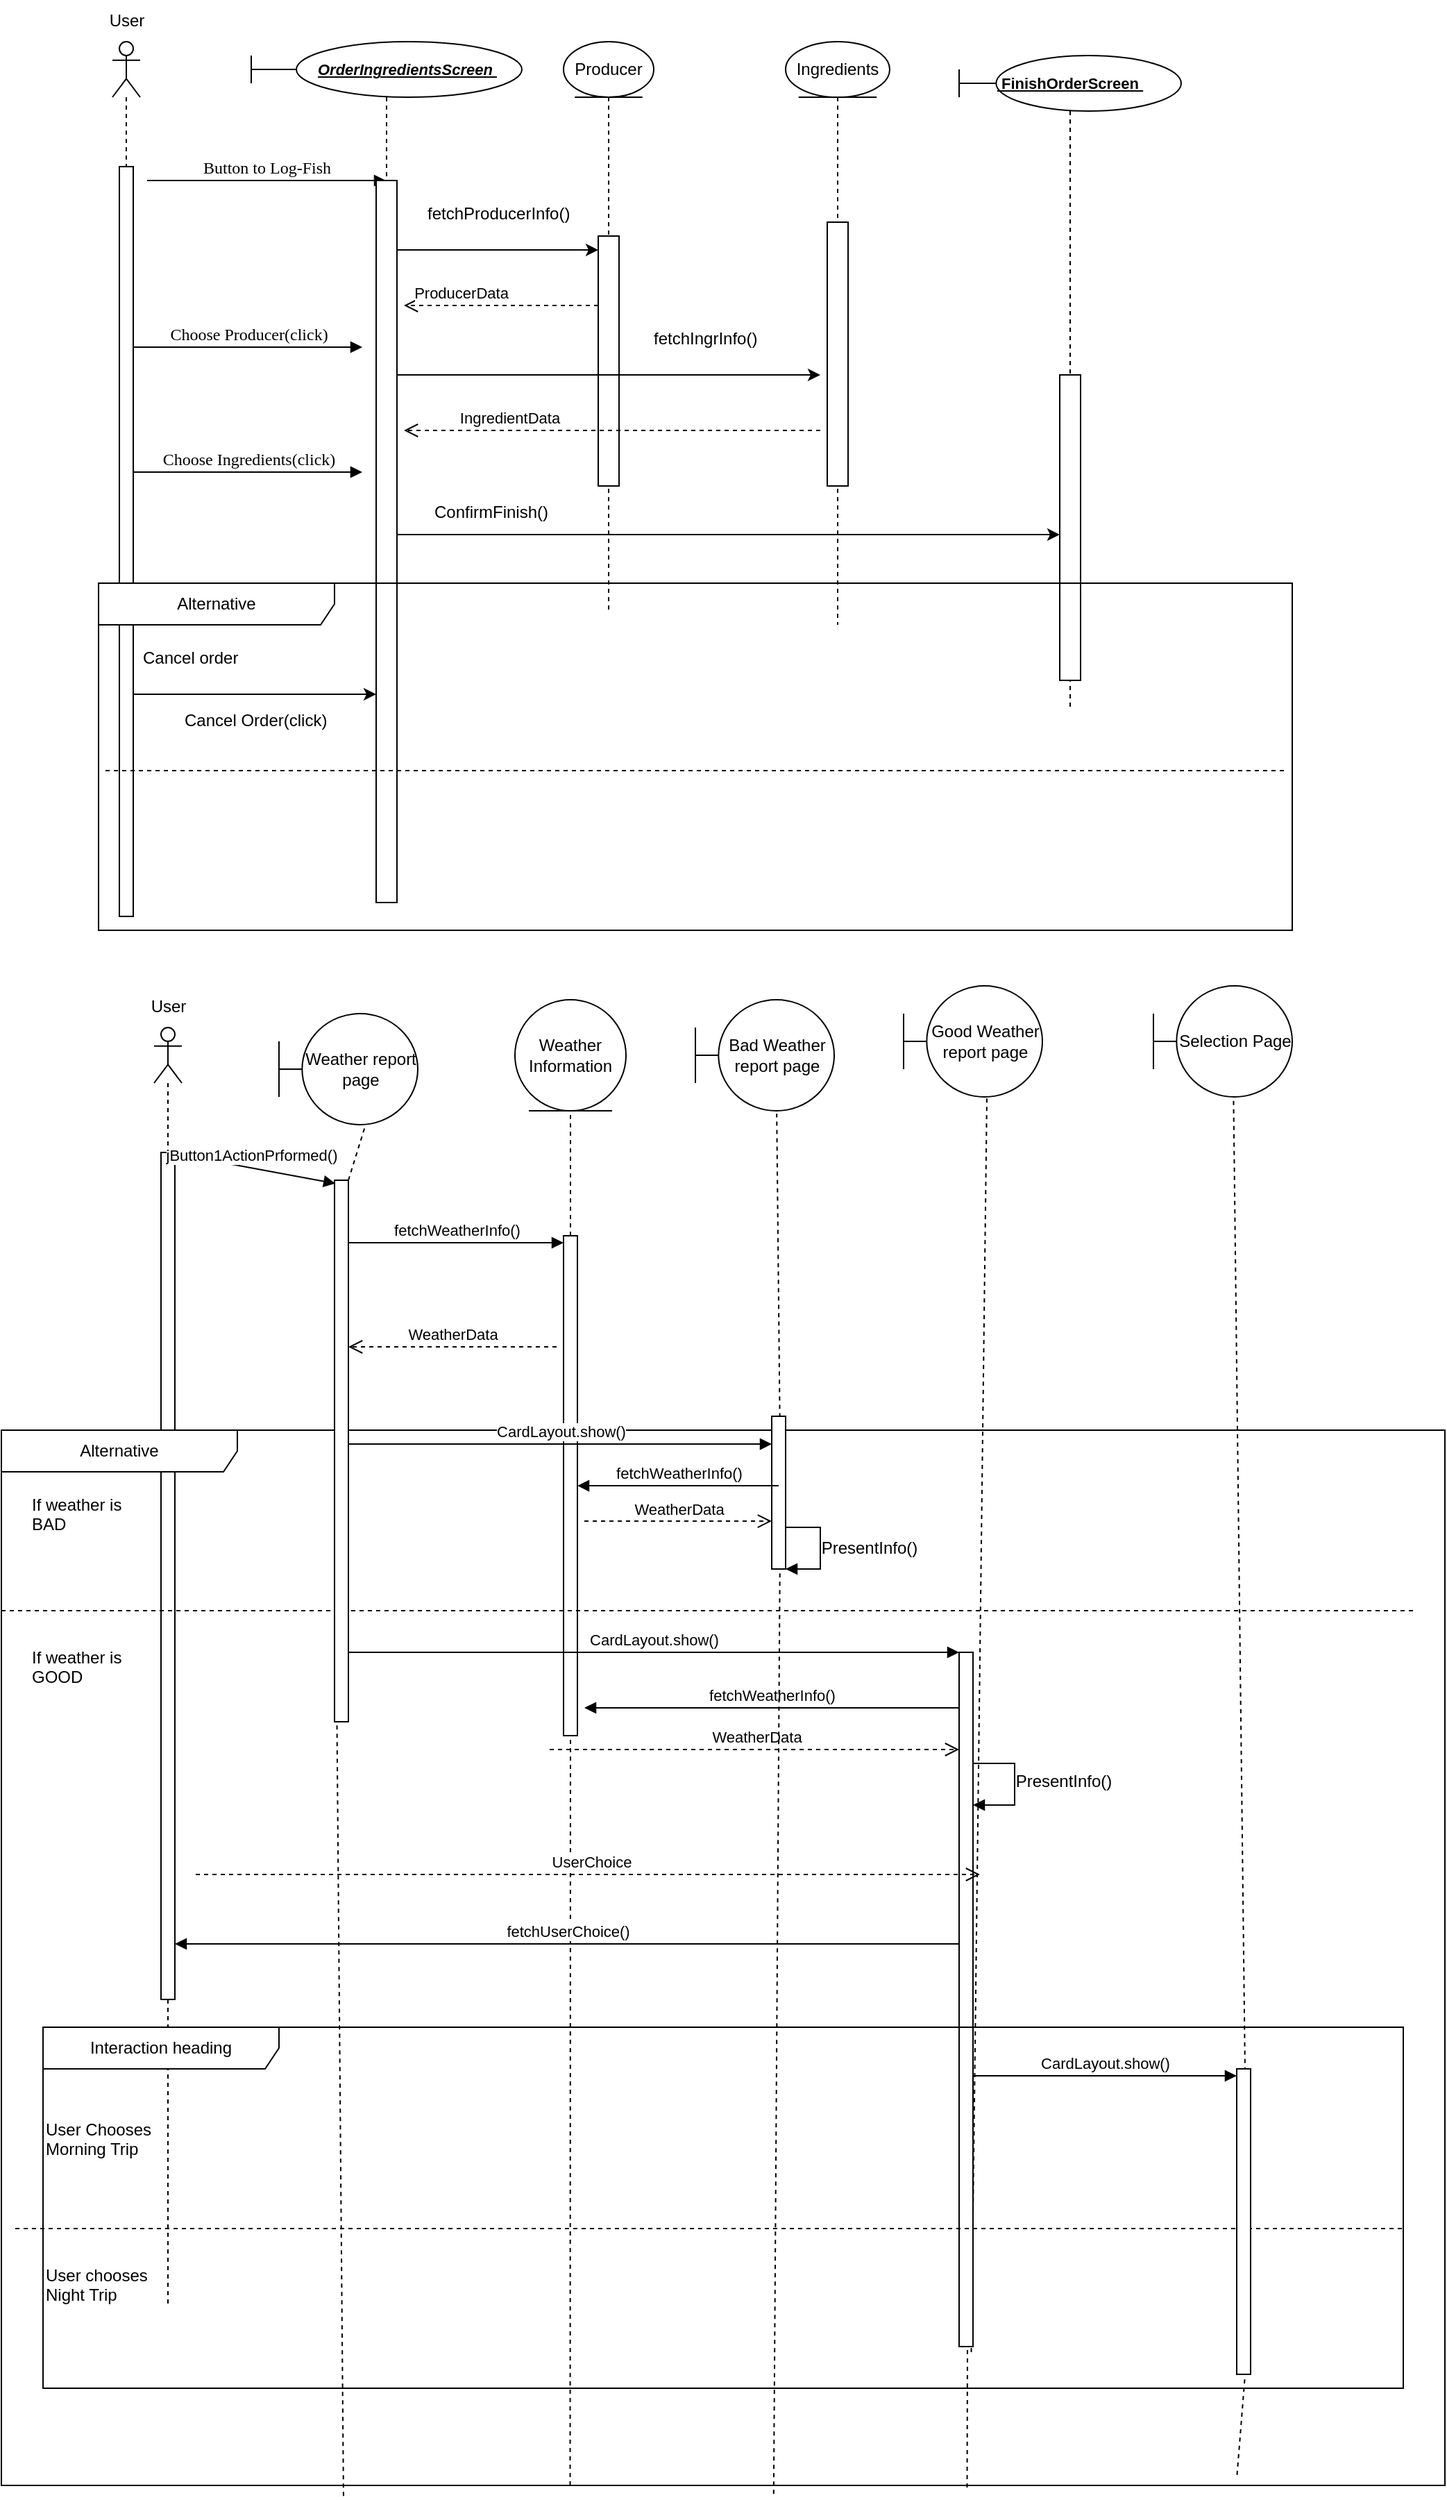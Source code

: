 <mxfile version="26.3.0">
  <diagram name="Page-1" id="13e1069c-82ec-6db2-03f1-153e76fe0fe0">
    <mxGraphModel dx="909" dy="464" grid="1" gridSize="10" guides="1" tooltips="1" connect="1" arrows="1" fold="1" page="1" pageScale="1" pageWidth="1100" pageHeight="850" background="none" math="0" shadow="0">
      <root>
        <mxCell id="0" />
        <mxCell id="1" parent="0" />
        <mxCell id="7baba1c4bc27f4b0-11" value="Button to Log-Fish" style="html=1;verticalAlign=bottom;endArrow=block;labelBackgroundColor=none;fontFamily=Verdana;fontSize=12;edgeStyle=elbowEdgeStyle;elbow=vertical;" parent="1" target="ptXpOsHb1rW9kHSBrW4N-13" edge="1">
          <mxGeometry relative="1" as="geometry">
            <mxPoint x="145" y="180" as="sourcePoint" />
            <mxPoint x="250" y="180" as="targetPoint" />
          </mxGeometry>
        </mxCell>
        <mxCell id="y89Sq5UwFjBW83TxMpA--3" value="Weather report page" style="shape=umlBoundary;whiteSpace=wrap;html=1;" parent="1" vertex="1">
          <mxGeometry x="240" y="780" width="100" height="80" as="geometry" />
        </mxCell>
        <mxCell id="y89Sq5UwFjBW83TxMpA--4" value="Bad Weather report page" style="shape=umlBoundary;whiteSpace=wrap;html=1;" parent="1" vertex="1">
          <mxGeometry x="540" y="770" width="100" height="80" as="geometry" />
        </mxCell>
        <mxCell id="y89Sq5UwFjBW83TxMpA--5" value="Good Weather report page" style="shape=umlBoundary;whiteSpace=wrap;html=1;" parent="1" vertex="1">
          <mxGeometry x="690" y="760" width="100" height="80" as="geometry" />
        </mxCell>
        <mxCell id="y89Sq5UwFjBW83TxMpA--6" value="Selection Page" style="shape=umlBoundary;whiteSpace=wrap;html=1;" parent="1" vertex="1">
          <mxGeometry x="870" y="760" width="100" height="80" as="geometry" />
        </mxCell>
        <mxCell id="y89Sq5UwFjBW83TxMpA--12" value="" style="shape=umlLifeline;perimeter=lifelinePerimeter;whiteSpace=wrap;html=1;container=1;dropTarget=0;collapsible=0;recursiveResize=0;outlineConnect=0;portConstraint=eastwest;newEdgeStyle={&quot;curved&quot;:0,&quot;rounded&quot;:0};participant=umlActor;" parent="1" vertex="1">
          <mxGeometry x="150" y="790" width="20" height="920" as="geometry" />
        </mxCell>
        <mxCell id="y89Sq5UwFjBW83TxMpA--11" value="" style="html=1;points=[[0,0,0,0,5],[0,1,0,0,-5],[1,0,0,0,5],[1,1,0,0,-5]];perimeter=orthogonalPerimeter;outlineConnect=0;targetShapes=umlLifeline;portConstraint=eastwest;newEdgeStyle={&quot;curved&quot;:0,&quot;rounded&quot;:0};" parent="y89Sq5UwFjBW83TxMpA--12" vertex="1">
          <mxGeometry x="5" y="90" width="10" height="610" as="geometry" />
        </mxCell>
        <mxCell id="y89Sq5UwFjBW83TxMpA--13" value="User" style="text;html=1;align=center;verticalAlign=middle;resizable=0;points=[];autosize=1;strokeColor=none;fillColor=none;" parent="1" vertex="1">
          <mxGeometry x="135" y="760" width="50" height="30" as="geometry" />
        </mxCell>
        <mxCell id="y89Sq5UwFjBW83TxMpA--15" value="" style="html=1;verticalAlign=bottom;endArrow=none;dashed=1;labelBackgroundColor=none;fontFamily=Verdana;fontSize=12;elbow=vertical;startFill=0;entryX=0.62;entryY=1.016;entryDx=0;entryDy=0;entryPerimeter=0;" parent="1" source="y89Sq5UwFjBW83TxMpA--20" target="y89Sq5UwFjBW83TxMpA--3" edge="1">
          <mxGeometry relative="1" as="geometry">
            <mxPoint x="290" y="880" as="targetPoint" />
            <mxPoint x="302" y="1150" as="sourcePoint" />
          </mxGeometry>
        </mxCell>
        <mxCell id="y89Sq5UwFjBW83TxMpA--16" value="" style="html=1;verticalAlign=bottom;endArrow=none;dashed=1;labelBackgroundColor=none;fontFamily=Verdana;fontSize=12;elbow=vertical;startFill=0;entryX=0.586;entryY=1.027;entryDx=0;entryDy=0;entryPerimeter=0;exitX=0.691;exitY=0.988;exitDx=0;exitDy=0;exitPerimeter=0;" parent="1" source="y89Sq5UwFjBW83TxMpA--36" target="y89Sq5UwFjBW83TxMpA--4" edge="1">
          <mxGeometry relative="1" as="geometry">
            <mxPoint x="449.57" y="910" as="targetPoint" />
            <mxPoint x="599" y="1160" as="sourcePoint" />
          </mxGeometry>
        </mxCell>
        <mxCell id="y89Sq5UwFjBW83TxMpA--17" value="" style="html=1;verticalAlign=bottom;endArrow=none;dashed=1;labelBackgroundColor=none;fontFamily=Verdana;fontSize=12;elbow=vertical;startFill=0;entryX=0.577;entryY=1.016;entryDx=0;entryDy=0;entryPerimeter=0;exitX=0.856;exitY=0.99;exitDx=0;exitDy=0;exitPerimeter=0;" parent="1" target="y89Sq5UwFjBW83TxMpA--6" edge="1" source="y89Sq5UwFjBW83TxMpA--56">
          <mxGeometry relative="1" as="geometry">
            <mxPoint x="890" y="940" as="targetPoint" />
            <mxPoint x="930" y="1310" as="sourcePoint" />
          </mxGeometry>
        </mxCell>
        <mxCell id="y89Sq5UwFjBW83TxMpA--18" value="" style="html=1;verticalAlign=bottom;endArrow=none;dashed=1;labelBackgroundColor=none;fontFamily=Verdana;fontSize=12;elbow=vertical;startFill=0;entryX=0.6;entryY=1;entryDx=0;entryDy=0;entryPerimeter=0;exitX=0.877;exitY=1.008;exitDx=0;exitDy=0;exitPerimeter=0;" parent="1" source="y89Sq5UwFjBW83TxMpA--39" target="y89Sq5UwFjBW83TxMpA--5" edge="1">
          <mxGeometry relative="1" as="geometry">
            <mxPoint x="740" y="950" as="targetPoint" />
            <mxPoint x="670" y="1320" as="sourcePoint" />
          </mxGeometry>
        </mxCell>
        <mxCell id="y89Sq5UwFjBW83TxMpA--19" value="jButton1ActionPrformed()" style="html=1;verticalAlign=bottom;endArrow=block;curved=0;rounded=0;entryX=0.064;entryY=0.006;entryDx=0;entryDy=0;entryPerimeter=0;" parent="1" target="y89Sq5UwFjBW83TxMpA--20" edge="1">
          <mxGeometry width="80" relative="1" as="geometry">
            <mxPoint x="160" y="880" as="sourcePoint" />
            <mxPoint x="290" y="880" as="targetPoint" />
          </mxGeometry>
        </mxCell>
        <mxCell id="y89Sq5UwFjBW83TxMpA--22" value="Weather Information" style="ellipse;shape=umlEntity;whiteSpace=wrap;html=1;" parent="1" vertex="1">
          <mxGeometry x="410" y="770" width="80" height="80" as="geometry" />
        </mxCell>
        <mxCell id="y89Sq5UwFjBW83TxMpA--24" value="" style="html=1;verticalAlign=bottom;endArrow=none;dashed=1;labelBackgroundColor=none;fontFamily=Verdana;fontSize=12;elbow=vertical;startFill=0;entryX=0.5;entryY=1;entryDx=0;entryDy=0;" parent="1" source="y89Sq5UwFjBW83TxMpA--25" target="y89Sq5UwFjBW83TxMpA--22" edge="1">
          <mxGeometry relative="1" as="geometry">
            <mxPoint x="460" y="953" as="targetPoint" />
            <mxPoint x="450" y="1150" as="sourcePoint" />
          </mxGeometry>
        </mxCell>
        <mxCell id="y89Sq5UwFjBW83TxMpA--26" value="" style="html=1;verticalAlign=bottom;endArrow=none;dashed=1;labelBackgroundColor=none;fontFamily=Verdana;fontSize=12;elbow=vertical;startFill=0;entryX=0.5;entryY=1;entryDx=0;entryDy=0;exitX=0.394;exitY=1;exitDx=0;exitDy=0;exitPerimeter=0;" parent="1" source="y89Sq5UwFjBW83TxMpA--31" target="y89Sq5UwFjBW83TxMpA--25" edge="1">
          <mxGeometry relative="1" as="geometry">
            <mxPoint x="450" y="850" as="targetPoint" />
            <mxPoint x="450" y="1150" as="sourcePoint" />
          </mxGeometry>
        </mxCell>
        <mxCell id="y89Sq5UwFjBW83TxMpA--25" value="" style="html=1;points=[[0,0,0,0,5],[0,1,0,0,-5],[1,0,0,0,5],[1,1,0,0,-5]];perimeter=orthogonalPerimeter;outlineConnect=0;targetShapes=umlLifeline;portConstraint=eastwest;newEdgeStyle={&quot;curved&quot;:0,&quot;rounded&quot;:0};" parent="1" vertex="1">
          <mxGeometry x="445" y="940" width="10" height="360" as="geometry" />
        </mxCell>
        <mxCell id="y89Sq5UwFjBW83TxMpA--29" value="fetchWeatherInfo()" style="html=1;verticalAlign=bottom;endArrow=block;curved=0;rounded=0;entryX=0;entryY=0;entryDx=0;entryDy=5;entryPerimeter=0;" parent="1" source="y89Sq5UwFjBW83TxMpA--20" target="y89Sq5UwFjBW83TxMpA--25" edge="1">
          <mxGeometry width="80" relative="1" as="geometry">
            <mxPoint x="305" y="910" as="sourcePoint" />
            <mxPoint x="441" y="911" as="targetPoint" />
            <mxPoint as="offset" />
          </mxGeometry>
        </mxCell>
        <mxCell id="y89Sq5UwFjBW83TxMpA--30" value="WeatherData" style="html=1;verticalAlign=bottom;endArrow=open;dashed=1;endSize=8;curved=0;rounded=0;" parent="1" target="y89Sq5UwFjBW83TxMpA--20" edge="1">
          <mxGeometry x="0.007" relative="1" as="geometry">
            <mxPoint x="440" y="1020" as="sourcePoint" />
            <mxPoint x="500" y="1040" as="targetPoint" />
            <mxPoint as="offset" />
          </mxGeometry>
        </mxCell>
        <mxCell id="y89Sq5UwFjBW83TxMpA--31" value="Alternative" style="shape=umlFrame;whiteSpace=wrap;html=1;pointerEvents=0;recursiveResize=0;container=1;collapsible=0;width=170;" parent="1" vertex="1">
          <mxGeometry x="40" y="1080" width="1040" height="760" as="geometry" />
        </mxCell>
        <mxCell id="y89Sq5UwFjBW83TxMpA--32" value="&lt;div&gt;If weather is&amp;nbsp;&lt;/div&gt;&lt;div&gt;BAD&lt;/div&gt;" style="text;html=1;" parent="y89Sq5UwFjBW83TxMpA--31" vertex="1">
          <mxGeometry width="100" height="20" relative="1" as="geometry">
            <mxPoint x="20" y="40" as="offset" />
          </mxGeometry>
        </mxCell>
        <mxCell id="y89Sq5UwFjBW83TxMpA--33" value="&lt;div&gt;If weather is &lt;br&gt;&lt;/div&gt;&lt;div&gt;GOOD&lt;/div&gt;" style="line;strokeWidth=1;dashed=1;labelPosition=center;verticalLabelPosition=bottom;align=left;verticalAlign=top;spacingLeft=20;spacingTop=15;html=1;whiteSpace=wrap;" parent="y89Sq5UwFjBW83TxMpA--31" vertex="1">
          <mxGeometry y="125" width="1020" height="10" as="geometry" />
        </mxCell>
        <mxCell id="y89Sq5UwFjBW83TxMpA--21" value="" style="html=1;verticalAlign=bottom;endArrow=none;dashed=1;labelBackgroundColor=none;fontFamily=Verdana;fontSize=12;elbow=vertical;startFill=0;exitX=0.237;exitY=1.01;exitDx=0;exitDy=0;exitPerimeter=0;entryX=1;entryY=1;entryDx=0;entryDy=-5;entryPerimeter=0;" parent="y89Sq5UwFjBW83TxMpA--31" edge="1" source="y89Sq5UwFjBW83TxMpA--31">
          <mxGeometry relative="1" as="geometry">
            <mxPoint x="241.68" y="202" as="targetPoint" />
            <mxPoint x="240.0" y="250" as="sourcePoint" />
          </mxGeometry>
        </mxCell>
        <mxCell id="y89Sq5UwFjBW83TxMpA--41" value="CardLayout.show()" style="html=1;verticalAlign=bottom;endArrow=block;curved=0;rounded=0;" edge="1" parent="y89Sq5UwFjBW83TxMpA--31" source="y89Sq5UwFjBW83TxMpA--20" target="y89Sq5UwFjBW83TxMpA--39">
          <mxGeometry width="80" relative="1" as="geometry">
            <mxPoint x="240" y="170" as="sourcePoint" />
            <mxPoint x="530" y="170" as="targetPoint" />
            <mxPoint as="offset" />
          </mxGeometry>
        </mxCell>
        <mxCell id="y89Sq5UwFjBW83TxMpA--39" value="" style="html=1;points=[[0,0,0,0,5],[0,1,0,0,-5],[1,0,0,0,5],[1,1,0,0,-5]];perimeter=orthogonalPerimeter;outlineConnect=0;targetShapes=umlLifeline;portConstraint=eastwest;newEdgeStyle={&quot;curved&quot;:0,&quot;rounded&quot;:0};" vertex="1" parent="y89Sq5UwFjBW83TxMpA--31">
          <mxGeometry x="690" y="160" width="10" height="500" as="geometry" />
        </mxCell>
        <mxCell id="y89Sq5UwFjBW83TxMpA--40" value="" style="html=1;verticalAlign=bottom;endArrow=none;dashed=1;labelBackgroundColor=none;fontFamily=Verdana;fontSize=12;elbow=vertical;startFill=0;entryX=0.6;entryY=1;entryDx=0;entryDy=0;entryPerimeter=0;exitX=0.669;exitY=1.002;exitDx=0;exitDy=0;exitPerimeter=0;" edge="1" parent="y89Sq5UwFjBW83TxMpA--31" source="y89Sq5UwFjBW83TxMpA--31" target="y89Sq5UwFjBW83TxMpA--39">
          <mxGeometry relative="1" as="geometry">
            <mxPoint x="690" y="-220" as="targetPoint" />
            <mxPoint x="693" y="252" as="sourcePoint" />
          </mxGeometry>
        </mxCell>
        <mxCell id="ptXpOsHb1rW9kHSBrW4N-9" value="" style="html=1;align=left;spacingLeft=2;endArrow=block;rounded=0;edgeStyle=orthogonalEdgeStyle;curved=0;rounded=0;" edge="1" parent="y89Sq5UwFjBW83TxMpA--31">
          <mxGeometry relative="1" as="geometry">
            <mxPoint x="560" y="70" as="sourcePoint" />
            <Array as="points">
              <mxPoint x="590" y="100" />
            </Array>
            <mxPoint x="565" y="100" as="targetPoint" />
          </mxGeometry>
        </mxCell>
        <mxCell id="y89Sq5UwFjBW83TxMpA--45" value="PresentInfo()" style="text;html=1;align=center;verticalAlign=middle;resizable=0;points=[];autosize=1;strokeColor=none;fillColor=none;" vertex="1" parent="y89Sq5UwFjBW83TxMpA--31">
          <mxGeometry x="580" y="70" width="90" height="30" as="geometry" />
        </mxCell>
        <mxCell id="y89Sq5UwFjBW83TxMpA--48" value="" style="html=1;align=left;spacingLeft=2;endArrow=block;rounded=0;edgeStyle=orthogonalEdgeStyle;curved=0;rounded=0;" edge="1" parent="y89Sq5UwFjBW83TxMpA--31" target="y89Sq5UwFjBW83TxMpA--39">
          <mxGeometry relative="1" as="geometry">
            <mxPoint x="700" y="240" as="sourcePoint" />
            <Array as="points">
              <mxPoint x="730" y="240" />
              <mxPoint x="730" y="270" />
            </Array>
            <mxPoint x="705" y="270" as="targetPoint" />
          </mxGeometry>
        </mxCell>
        <mxCell id="y89Sq5UwFjBW83TxMpA--47" value="WeatherData" style="html=1;verticalAlign=bottom;endArrow=open;dashed=1;endSize=8;curved=0;rounded=0;exitX=1;exitY=1;exitDx=0;exitDy=-5;exitPerimeter=0;" edge="1" parent="y89Sq5UwFjBW83TxMpA--31">
          <mxGeometry x="0.007" relative="1" as="geometry">
            <mxPoint x="395" y="230" as="sourcePoint" />
            <mxPoint x="690" y="230" as="targetPoint" />
            <mxPoint as="offset" />
          </mxGeometry>
        </mxCell>
        <mxCell id="y89Sq5UwFjBW83TxMpA--46" value="fetchWeatherInfo()" style="html=1;verticalAlign=bottom;endArrow=block;curved=0;rounded=0;" edge="1" parent="y89Sq5UwFjBW83TxMpA--31">
          <mxGeometry width="80" relative="1" as="geometry">
            <mxPoint x="690" y="200" as="sourcePoint" />
            <mxPoint x="420" y="200" as="targetPoint" />
            <mxPoint as="offset" />
          </mxGeometry>
        </mxCell>
        <mxCell id="y89Sq5UwFjBW83TxMpA--49" value="PresentInfo()" style="text;html=1;align=center;verticalAlign=middle;resizable=0;points=[];autosize=1;strokeColor=none;fillColor=none;" vertex="1" parent="y89Sq5UwFjBW83TxMpA--31">
          <mxGeometry x="720" y="238" width="90" height="30" as="geometry" />
        </mxCell>
        <mxCell id="y89Sq5UwFjBW83TxMpA--50" value="Interaction heading" style="shape=umlFrame;whiteSpace=wrap;html=1;pointerEvents=0;recursiveResize=0;container=1;collapsible=0;width=170;" vertex="1" parent="y89Sq5UwFjBW83TxMpA--31">
          <mxGeometry x="30" y="430" width="980" height="260" as="geometry" />
        </mxCell>
        <mxCell id="y89Sq5UwFjBW83TxMpA--51" value="&lt;div&gt;User Chooses&lt;/div&gt;&lt;div&gt;Morning Trip&lt;/div&gt;" style="text;html=1;" vertex="1" parent="y89Sq5UwFjBW83TxMpA--50">
          <mxGeometry width="100" height="20" relative="1" as="geometry">
            <mxPoint y="60" as="offset" />
          </mxGeometry>
        </mxCell>
        <mxCell id="y89Sq5UwFjBW83TxMpA--52" value="&lt;div&gt;User chooses&amp;nbsp;&lt;/div&gt;&lt;div&gt;Night Trip&lt;/div&gt;" style="line;strokeWidth=1;dashed=1;labelPosition=center;verticalLabelPosition=bottom;align=left;verticalAlign=top;spacingLeft=20;spacingTop=15;html=1;whiteSpace=wrap;" vertex="1" parent="y89Sq5UwFjBW83TxMpA--50">
          <mxGeometry x="-20" y="140" width="1000" height="10" as="geometry" />
        </mxCell>
        <mxCell id="y89Sq5UwFjBW83TxMpA--54" value="UserChoice" style="html=1;verticalAlign=bottom;endArrow=open;dashed=1;endSize=8;curved=0;rounded=0;entryX=0;entryY=0.667;entryDx=0;entryDy=0;entryPerimeter=0;" edge="1" parent="y89Sq5UwFjBW83TxMpA--31">
          <mxGeometry x="0.007" relative="1" as="geometry">
            <mxPoint x="140" y="320" as="sourcePoint" />
            <mxPoint x="705" y="320" as="targetPoint" />
            <mxPoint as="offset" />
          </mxGeometry>
        </mxCell>
        <mxCell id="y89Sq5UwFjBW83TxMpA--53" value="fetchUserChoice()" style="html=1;verticalAlign=bottom;endArrow=block;curved=0;rounded=0;" edge="1" parent="y89Sq5UwFjBW83TxMpA--31">
          <mxGeometry width="80" relative="1" as="geometry">
            <mxPoint x="690" y="370" as="sourcePoint" />
            <mxPoint x="125" y="370" as="targetPoint" />
            <mxPoint as="offset" />
          </mxGeometry>
        </mxCell>
        <mxCell id="y89Sq5UwFjBW83TxMpA--20" value="" style="html=1;points=[[0,0,0,0,5],[0,1,0,0,-5],[1,0,0,0,5],[1,1,0,0,-5]];perimeter=orthogonalPerimeter;outlineConnect=0;targetShapes=umlLifeline;portConstraint=eastwest;newEdgeStyle={&quot;curved&quot;:0,&quot;rounded&quot;:0};" parent="y89Sq5UwFjBW83TxMpA--31" vertex="1">
          <mxGeometry x="240" y="-180" width="10" height="390" as="geometry" />
        </mxCell>
        <mxCell id="y89Sq5UwFjBW83TxMpA--37" value="" style="html=1;verticalAlign=bottom;endArrow=none;dashed=1;labelBackgroundColor=none;fontFamily=Verdana;fontSize=12;elbow=vertical;startFill=0;entryX=0.586;entryY=1.027;entryDx=0;entryDy=0;entryPerimeter=0;exitX=0.535;exitY=1.008;exitDx=0;exitDy=0;exitPerimeter=0;" parent="1" source="y89Sq5UwFjBW83TxMpA--31" target="y89Sq5UwFjBW83TxMpA--36" edge="1">
          <mxGeometry relative="1" as="geometry">
            <mxPoint x="599" y="852" as="targetPoint" />
            <mxPoint x="606" y="1307" as="sourcePoint" />
          </mxGeometry>
        </mxCell>
        <mxCell id="y89Sq5UwFjBW83TxMpA--36" value="" style="html=1;points=[[0,0,0,0,5],[0,1,0,0,-5],[1,0,0,0,5],[1,1,0,0,-5]];perimeter=orthogonalPerimeter;outlineConnect=0;targetShapes=umlLifeline;portConstraint=eastwest;newEdgeStyle={&quot;curved&quot;:0,&quot;rounded&quot;:0};" parent="1" vertex="1">
          <mxGeometry x="595" y="1070" width="10" height="110" as="geometry" />
        </mxCell>
        <mxCell id="ptXpOsHb1rW9kHSBrW4N-4" value="" style="shape=umlLifeline;perimeter=lifelinePerimeter;whiteSpace=wrap;html=1;container=1;dropTarget=0;collapsible=0;recursiveResize=0;outlineConnect=0;portConstraint=eastwest;newEdgeStyle={&quot;curved&quot;:0,&quot;rounded&quot;:0};participant=umlActor;" vertex="1" parent="1">
          <mxGeometry x="120" y="80" width="20" height="630" as="geometry" />
        </mxCell>
        <mxCell id="ptXpOsHb1rW9kHSBrW4N-5" value="" style="html=1;points=[[0,0,0,0,5],[0,1,0,0,-5],[1,0,0,0,5],[1,1,0,0,-5]];perimeter=orthogonalPerimeter;outlineConnect=0;targetShapes=umlLifeline;portConstraint=eastwest;newEdgeStyle={&quot;curved&quot;:0,&quot;rounded&quot;:0};" vertex="1" parent="ptXpOsHb1rW9kHSBrW4N-4">
          <mxGeometry x="5" y="90" width="10" height="540" as="geometry" />
        </mxCell>
        <mxCell id="ptXpOsHb1rW9kHSBrW4N-6" value="User" style="text;html=1;align=center;verticalAlign=middle;resizable=0;points=[];autosize=1;strokeColor=none;fillColor=none;" vertex="1" parent="1">
          <mxGeometry x="105" y="50" width="50" height="30" as="geometry" />
        </mxCell>
        <mxCell id="y89Sq5UwFjBW83TxMpA--43" value="fetchWeatherInfo()" style="html=1;verticalAlign=bottom;endArrow=block;curved=0;rounded=0;exitX=0.5;exitY=0.455;exitDx=0;exitDy=0;exitPerimeter=0;" edge="1" parent="1" source="y89Sq5UwFjBW83TxMpA--36" target="y89Sq5UwFjBW83TxMpA--25">
          <mxGeometry width="80" relative="1" as="geometry">
            <mxPoint x="430" y="1130" as="sourcePoint" />
            <mxPoint x="570" y="1130" as="targetPoint" />
            <mxPoint as="offset" />
          </mxGeometry>
        </mxCell>
        <mxCell id="y89Sq5UwFjBW83TxMpA--44" value="WeatherData" style="html=1;verticalAlign=bottom;endArrow=open;dashed=1;endSize=8;curved=0;rounded=0;exitX=1.5;exitY=0.571;exitDx=0;exitDy=0;exitPerimeter=0;" edge="1" parent="1" source="y89Sq5UwFjBW83TxMpA--25" target="y89Sq5UwFjBW83TxMpA--36">
          <mxGeometry x="0.007" relative="1" as="geometry">
            <mxPoint x="575" y="1170" as="sourcePoint" />
            <mxPoint x="440" y="1170" as="targetPoint" />
            <mxPoint as="offset" />
          </mxGeometry>
        </mxCell>
        <mxCell id="ptXpOsHb1rW9kHSBrW4N-12" value="Ingredients" style="shape=umlLifeline;perimeter=lifelinePerimeter;whiteSpace=wrap;html=1;container=1;dropTarget=0;collapsible=0;recursiveResize=0;outlineConnect=0;portConstraint=eastwest;newEdgeStyle={&quot;curved&quot;:0,&quot;rounded&quot;:0};participant=umlEntity;" vertex="1" parent="1">
          <mxGeometry x="605" y="80" width="75" height="420" as="geometry" />
        </mxCell>
        <mxCell id="ptXpOsHb1rW9kHSBrW4N-26" value="" style="html=1;points=[[0,0,0,0,5],[0,1,0,0,-5],[1,0,0,0,5],[1,1,0,0,-5]];perimeter=orthogonalPerimeter;outlineConnect=0;targetShapes=umlLifeline;portConstraint=eastwest;newEdgeStyle={&quot;curved&quot;:0,&quot;rounded&quot;:0};" vertex="1" parent="ptXpOsHb1rW9kHSBrW4N-12">
          <mxGeometry x="30" y="130" width="15" height="190" as="geometry" />
        </mxCell>
        <mxCell id="ptXpOsHb1rW9kHSBrW4N-21" value="" style="edgeStyle=orthogonalEdgeStyle;rounded=0;orthogonalLoop=1;jettySize=auto;html=1;curved=0;" edge="1" parent="1" source="ptXpOsHb1rW9kHSBrW4N-23">
          <mxGeometry relative="1" as="geometry">
            <mxPoint x="305" y="230" as="sourcePoint" />
            <mxPoint x="470" y="230" as="targetPoint" />
            <Array as="points">
              <mxPoint x="380" y="230" />
              <mxPoint x="380" y="230" />
            </Array>
          </mxGeometry>
        </mxCell>
        <mxCell id="ptXpOsHb1rW9kHSBrW4N-13" value="&amp;nbsp;&amp;nbsp;&amp;nbsp;&amp;nbsp;&amp;nbsp;&amp;nbsp;&amp;nbsp;&amp;nbsp; &lt;font style=&quot;font-size: 11px;&quot;&gt;&lt;b&gt;&lt;i&gt;&lt;u&gt;OrderIngredientsScreen&amp;nbsp; &lt;br&gt;&lt;/u&gt;&lt;/i&gt;&lt;/b&gt;&lt;/font&gt;" style="shape=umlLifeline;perimeter=lifelinePerimeter;whiteSpace=wrap;html=1;container=1;dropTarget=0;collapsible=0;recursiveResize=0;outlineConnect=0;portConstraint=eastwest;newEdgeStyle={&quot;curved&quot;:0,&quot;rounded&quot;:0};participant=umlBoundary;" vertex="1" parent="1">
          <mxGeometry x="220" y="80" width="195" height="620" as="geometry" />
        </mxCell>
        <mxCell id="ptXpOsHb1rW9kHSBrW4N-23" value="" style="html=1;points=[[0,0,0,0,5],[0,1,0,0,-5],[1,0,0,0,5],[1,1,0,0,-5]];perimeter=orthogonalPerimeter;outlineConnect=0;targetShapes=umlLifeline;portConstraint=eastwest;newEdgeStyle={&quot;curved&quot;:0,&quot;rounded&quot;:0};" vertex="1" parent="ptXpOsHb1rW9kHSBrW4N-13">
          <mxGeometry x="90" y="100" width="15" height="520" as="geometry" />
        </mxCell>
        <mxCell id="ptXpOsHb1rW9kHSBrW4N-14" value="&lt;b&gt;&lt;font style=&quot;font-size: 11px;&quot;&gt;&lt;u&gt;&amp;nbsp;FinishOrderScreen&amp;nbsp; &lt;br&gt;&lt;/u&gt;&lt;/font&gt;&lt;/b&gt;" style="shape=umlLifeline;perimeter=lifelinePerimeter;whiteSpace=wrap;html=1;container=1;dropTarget=0;collapsible=0;recursiveResize=0;outlineConnect=0;portConstraint=eastwest;newEdgeStyle={&quot;curved&quot;:0,&quot;rounded&quot;:0};participant=umlBoundary;" vertex="1" parent="1">
          <mxGeometry x="730" y="90" width="160" height="470" as="geometry" />
        </mxCell>
        <mxCell id="ptXpOsHb1rW9kHSBrW4N-33" value="" style="html=1;points=[[0,0,0,0,5],[0,1,0,0,-5],[1,0,0,0,5],[1,1,0,0,-5]];perimeter=orthogonalPerimeter;outlineConnect=0;targetShapes=umlLifeline;portConstraint=eastwest;newEdgeStyle={&quot;curved&quot;:0,&quot;rounded&quot;:0};" vertex="1" parent="ptXpOsHb1rW9kHSBrW4N-14">
          <mxGeometry x="72.5" y="230" width="15" height="220" as="geometry" />
        </mxCell>
        <mxCell id="ptXpOsHb1rW9kHSBrW4N-11" value="Producer" style="shape=umlLifeline;perimeter=lifelinePerimeter;whiteSpace=wrap;html=1;container=1;dropTarget=0;collapsible=0;recursiveResize=0;outlineConnect=0;portConstraint=eastwest;newEdgeStyle={&quot;curved&quot;:0,&quot;rounded&quot;:0};participant=umlEntity;" vertex="1" parent="1">
          <mxGeometry x="445" y="80" width="65" height="410" as="geometry" />
        </mxCell>
        <mxCell id="ptXpOsHb1rW9kHSBrW4N-25" value="" style="html=1;points=[[0,0,0,0,5],[0,1,0,0,-5],[1,0,0,0,5],[1,1,0,0,-5]];perimeter=orthogonalPerimeter;outlineConnect=0;targetShapes=umlLifeline;portConstraint=eastwest;newEdgeStyle={&quot;curved&quot;:0,&quot;rounded&quot;:0};" vertex="1" parent="ptXpOsHb1rW9kHSBrW4N-11">
          <mxGeometry x="25" y="140" width="15" height="180" as="geometry" />
        </mxCell>
        <mxCell id="y89Sq5UwFjBW83TxMpA--38" value="CardLayout.show()" style="html=1;verticalAlign=bottom;endArrow=block;curved=0;rounded=0;entryX=0;entryY=0.182;entryDx=0;entryDy=0;entryPerimeter=0;" edge="1" parent="1" source="y89Sq5UwFjBW83TxMpA--20" target="y89Sq5UwFjBW83TxMpA--36">
          <mxGeometry width="80" relative="1" as="geometry">
            <mxPoint x="285" y="1110" as="sourcePoint" />
            <mxPoint x="575" y="1110" as="targetPoint" />
          </mxGeometry>
        </mxCell>
        <mxCell id="ptXpOsHb1rW9kHSBrW4N-19" value="fetchProducerInfo()" style="text;whiteSpace=wrap;html=1;" vertex="1" parent="1">
          <mxGeometry x="345" y="190" width="110" height="20" as="geometry" />
        </mxCell>
        <mxCell id="ptXpOsHb1rW9kHSBrW4N-20" value="fetchIngrInfo()" style="text;whiteSpace=wrap;html=1;" vertex="1" parent="1">
          <mxGeometry x="508" y="280" width="82" height="30" as="geometry" />
        </mxCell>
        <mxCell id="ptXpOsHb1rW9kHSBrW4N-24" style="edgeStyle=orthogonalEdgeStyle;rounded=0;orthogonalLoop=1;jettySize=auto;html=1;curved=0;" edge="1" parent="1">
          <mxGeometry relative="1" as="geometry">
            <mxPoint x="325" y="320.043" as="sourcePoint" />
            <mxPoint x="630" y="320" as="targetPoint" />
            <Array as="points">
              <mxPoint x="580" y="320" />
              <mxPoint x="580" y="320" />
            </Array>
          </mxGeometry>
        </mxCell>
        <mxCell id="ptXpOsHb1rW9kHSBrW4N-27" value="ProducerData" style="html=1;verticalAlign=bottom;endArrow=open;dashed=1;endSize=8;curved=0;rounded=0;exitX=0;exitY=0.278;exitDx=0;exitDy=0;exitPerimeter=0;" edge="1" parent="1" source="ptXpOsHb1rW9kHSBrW4N-25">
          <mxGeometry x="0.411" relative="1" as="geometry">
            <mxPoint x="465" y="270" as="sourcePoint" />
            <mxPoint x="330" y="270" as="targetPoint" />
            <mxPoint as="offset" />
          </mxGeometry>
        </mxCell>
        <mxCell id="y89Sq5UwFjBW83TxMpA--57" value="" style="html=1;verticalAlign=bottom;endArrow=none;dashed=1;labelBackgroundColor=none;fontFamily=Verdana;fontSize=12;elbow=vertical;startFill=0;entryX=0.577;entryY=1.016;entryDx=0;entryDy=0;entryPerimeter=0;exitX=0.856;exitY=0.99;exitDx=0;exitDy=0;exitPerimeter=0;" edge="1" parent="1" source="y89Sq5UwFjBW83TxMpA--31" target="y89Sq5UwFjBW83TxMpA--56">
          <mxGeometry relative="1" as="geometry">
            <mxPoint x="928" y="841" as="targetPoint" />
            <mxPoint x="930" y="1832" as="sourcePoint" />
          </mxGeometry>
        </mxCell>
        <mxCell id="ptXpOsHb1rW9kHSBrW4N-28" value="IngredientData" style="html=1;verticalAlign=bottom;endArrow=open;dashed=1;endSize=8;curved=0;rounded=0;" edge="1" parent="1">
          <mxGeometry x="0.495" relative="1" as="geometry">
            <mxPoint x="630" y="360" as="sourcePoint" />
            <mxPoint x="330" y="360" as="targetPoint" />
            <mxPoint as="offset" />
          </mxGeometry>
        </mxCell>
        <mxCell id="y89Sq5UwFjBW83TxMpA--56" value="" style="html=1;points=[[0,0,0,0,5],[0,1,0,0,-5],[1,0,0,0,5],[1,1,0,0,-5]];perimeter=orthogonalPerimeter;outlineConnect=0;targetShapes=umlLifeline;portConstraint=eastwest;newEdgeStyle={&quot;curved&quot;:0,&quot;rounded&quot;:0};" vertex="1" parent="1">
          <mxGeometry x="930" y="1540" width="10" height="220" as="geometry" />
        </mxCell>
        <mxCell id="ptXpOsHb1rW9kHSBrW4N-29" value="Choose Producer(click)" style="html=1;verticalAlign=bottom;endArrow=block;labelBackgroundColor=none;fontFamily=Verdana;fontSize=12;edgeStyle=elbowEdgeStyle;elbow=vertical;" edge="1" parent="1">
          <mxGeometry relative="1" as="geometry">
            <mxPoint x="135" y="300" as="sourcePoint" />
            <mxPoint x="300" y="300" as="targetPoint" />
          </mxGeometry>
        </mxCell>
        <mxCell id="y89Sq5UwFjBW83TxMpA--55" value="CardLayout.show()" style="html=1;verticalAlign=bottom;endArrow=block;curved=0;rounded=0;entryX=0;entryY=0;entryDx=0;entryDy=5;entryPerimeter=0;" edge="1" parent="1" source="y89Sq5UwFjBW83TxMpA--39" target="y89Sq5UwFjBW83TxMpA--56">
          <mxGeometry width="80" relative="1" as="geometry">
            <mxPoint x="660" y="1600" as="sourcePoint" />
            <mxPoint x="1100" y="1600" as="targetPoint" />
            <mxPoint as="offset" />
          </mxGeometry>
        </mxCell>
        <mxCell id="ptXpOsHb1rW9kHSBrW4N-30" value="Choose Ingredients(click)" style="html=1;verticalAlign=bottom;endArrow=block;labelBackgroundColor=none;fontFamily=Verdana;fontSize=12;edgeStyle=elbowEdgeStyle;elbow=vertical;" edge="1" parent="1">
          <mxGeometry relative="1" as="geometry">
            <mxPoint x="135" y="390" as="sourcePoint" />
            <mxPoint x="300" y="390" as="targetPoint" />
            <mxPoint as="offset" />
          </mxGeometry>
        </mxCell>
        <mxCell id="ptXpOsHb1rW9kHSBrW4N-34" value="" style="edgeStyle=orthogonalEdgeStyle;rounded=0;orthogonalLoop=1;jettySize=auto;html=1;curved=0;" edge="1" parent="1" source="ptXpOsHb1rW9kHSBrW4N-23" target="ptXpOsHb1rW9kHSBrW4N-33">
          <mxGeometry relative="1" as="geometry">
            <Array as="points">
              <mxPoint x="400" y="435" />
              <mxPoint x="400" y="435" />
            </Array>
          </mxGeometry>
        </mxCell>
        <mxCell id="ptXpOsHb1rW9kHSBrW4N-35" value="ConfirmFinish()" style="text;whiteSpace=wrap;html=1;" vertex="1" parent="1">
          <mxGeometry x="350" y="405" width="110" height="20" as="geometry" />
        </mxCell>
        <mxCell id="ptXpOsHb1rW9kHSBrW4N-37" style="edgeStyle=orthogonalEdgeStyle;rounded=0;orthogonalLoop=1;jettySize=auto;html=1;curved=0;" edge="1" parent="1" target="ptXpOsHb1rW9kHSBrW4N-23">
          <mxGeometry relative="1" as="geometry">
            <mxPoint x="135" y="545.043" as="sourcePoint" />
            <mxPoint x="310" y="561" as="targetPoint" />
            <Array as="points">
              <mxPoint x="135" y="550" />
            </Array>
          </mxGeometry>
        </mxCell>
        <mxCell id="ptXpOsHb1rW9kHSBrW4N-39" value="Alternative" style="shape=umlFrame;whiteSpace=wrap;html=1;pointerEvents=0;recursiveResize=0;container=1;collapsible=0;width=170;" vertex="1" parent="1">
          <mxGeometry x="110" y="470" width="860" height="250" as="geometry" />
        </mxCell>
        <mxCell id="ptXpOsHb1rW9kHSBrW4N-40" value="Cancel order" style="text;html=1;" vertex="1" parent="ptXpOsHb1rW9kHSBrW4N-39">
          <mxGeometry width="100" height="20" relative="1" as="geometry">
            <mxPoint x="30" y="40" as="offset" />
          </mxGeometry>
        </mxCell>
        <mxCell id="ptXpOsHb1rW9kHSBrW4N-41" value="" style="line;strokeWidth=1;dashed=1;labelPosition=center;verticalLabelPosition=bottom;align=left;verticalAlign=top;spacingLeft=20;spacingTop=15;html=1;whiteSpace=wrap;" vertex="1" parent="ptXpOsHb1rW9kHSBrW4N-39">
          <mxGeometry x="5" y="130" width="850" height="10" as="geometry" />
        </mxCell>
        <mxCell id="ptXpOsHb1rW9kHSBrW4N-42" value="Cancel Order(click)" style="text;whiteSpace=wrap;html=1;" vertex="1" parent="ptXpOsHb1rW9kHSBrW4N-39">
          <mxGeometry x="60" y="85" width="120" height="25" as="geometry" />
        </mxCell>
      </root>
    </mxGraphModel>
  </diagram>
</mxfile>
